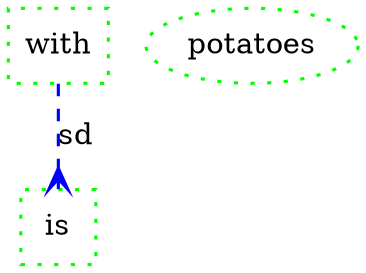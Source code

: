 digraph "05b85865-9556-4818-9e62-7fa732a26bc8" {
	is [
		"shape"="rectangle"
		"label"="is"
		"color"="green"
		"fillcolor"="green"
		"fontcolor"="#000000"
		"style"="dotted"
		"width"=0.50
		"height"=0.50
		"penwidth"=1.50
	]
	is [
		"shape"="rectangle"
		"label"="is"
		"color"="green"
		"fillcolor"="green"
		"fontcolor"="#000000"
		"style"="dotted"
		"width"=0.50
		"height"=0.50
		"penwidth"=1.50
	]
	with [
		"shape"="rectangle"
		"label"="with"
		"color"="green"
		"fillcolor"="green"
		"fontcolor"="#000000"
		"style"="dotted"
		"width"=0.50
		"height"=0.50
		"penwidth"=1.50
	]
	potatoes [
		"shape"="ellipse"
		"label"="potatoes"
		"color"="green"
		"fillcolor"="green"
		"fontcolor"="#000000"
		"style"="dotted"
		"width"=0.50
		"height"=0.50
		"penwidth"=1.50
	]
	with -> is [
		"arrowhead"="crow"
		"arrowtail"="normal"
		"color"="blue"
		"fontcolor"="#000000"
		"label"="sd"
		"style"="dashed"
		"penwidth"=1.50
	]
}
